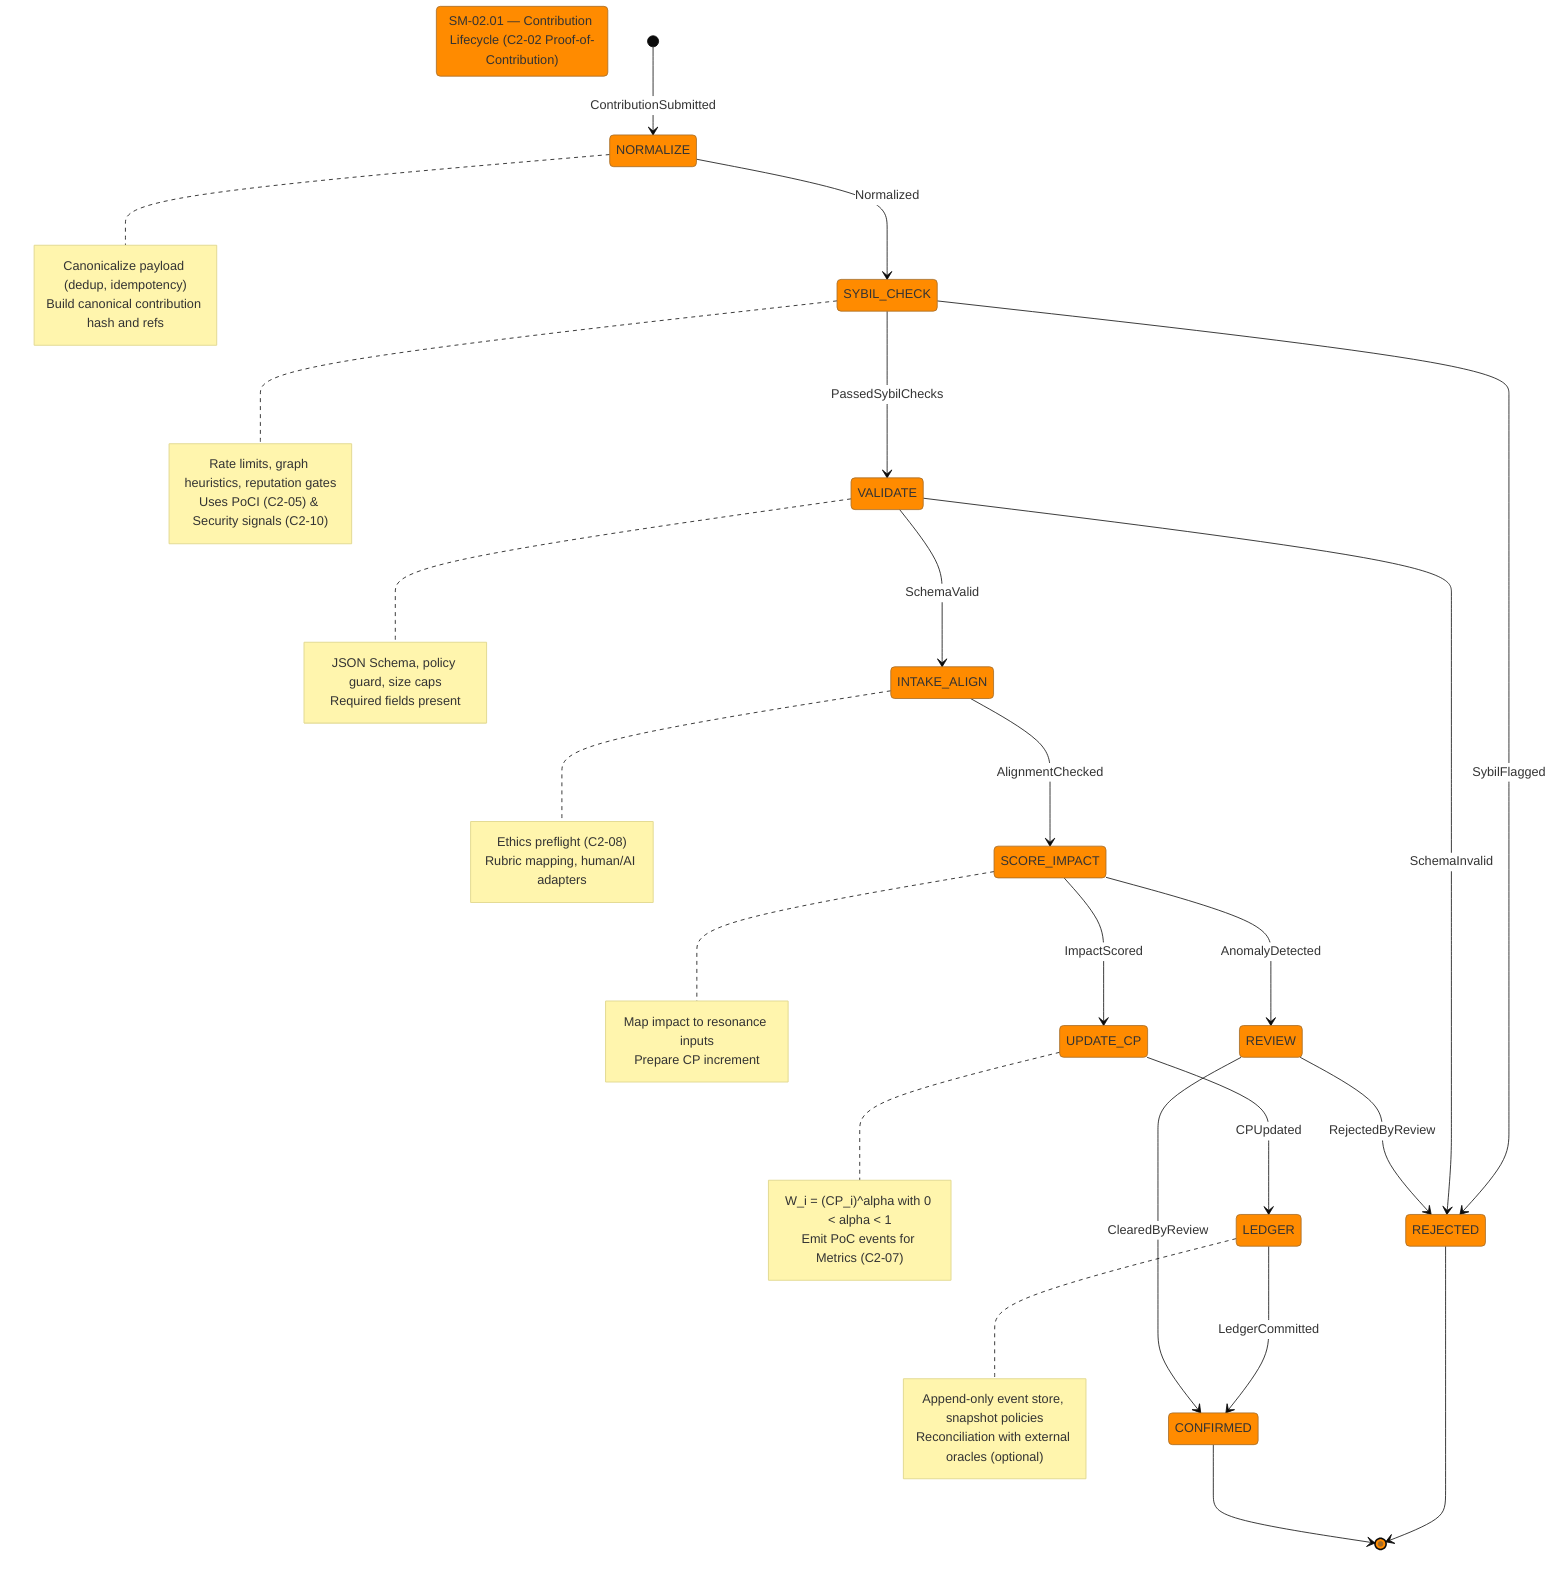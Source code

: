 %%{init: {'theme':'base','themeVariables':{ 'primaryColor':'#ff8b00','edgeLabelBackground':'#ffffff','tertiaryColor':'#fef3c7'}}}%%
stateDiagram-v2
title: SM-02.01 — Contribution Lifecycle (C2-02 Proof-of-Contribution)

[*] --> NORMALIZE : ContributionSubmitted
note right of NORMALIZE
  Canonicalize payload (dedup, idempotency)
  Build canonical contribution hash and refs
end note

NORMALIZE --> SYBIL_CHECK : Normalized
note right of SYBIL_CHECK
  Rate limits, graph heuristics, reputation gates
  Uses PoCI (C2-05) & Security signals (C2-10)
end note

SYBIL_CHECK --> REJECTED : SybilFlagged
SYBIL_CHECK --> VALIDATE : PassedSybilChecks

VALIDATE --> INTAKE_ALIGN : SchemaValid
VALIDATE --> REJECTED : SchemaInvalid
note right of VALIDATE
  JSON Schema, policy guard, size caps
  Required fields present
end note

INTAKE_ALIGN --> SCORE_IMPACT : AlignmentChecked
note right of INTAKE_ALIGN
  Ethics preflight (C2-08)
  Rubric mapping, human/AI adapters
end note

SCORE_IMPACT --> UPDATE_CP : ImpactScored
note right of SCORE_IMPACT
  Map impact to resonance inputs
  Prepare CP increment
end note

UPDATE_CP --> LEDGER : CPUpdated
note right of UPDATE_CP
  W_i = (CP_i)^alpha with 0 < alpha < 1
  Emit PoC events for Metrics (C2-07)
end note

LEDGER --> CONFIRMED : LedgerCommitted
note right of LEDGER
  Append-only event store, snapshot policies
  Reconciliation with external oracles (optional)
end note

%% ---- Exceptions & reviews ----
SCORE_IMPACT --> REVIEW : AnomalyDetected
REVIEW --> CONFIRMED : ClearedByReview
REVIEW --> REJECTED : RejectedByReview

REJECTED --> [*]
CONFIRMED --> [*]

%% =========== Styling ===========
classDef core fill:#ff8b00,stroke:#333,color:#fff,font-weight:bold;
class NORMALIZE,SYBIL_CHECK,VALIDATE,INTAKE_ALIGN,SCORE_IMPACT,UPDATE_CP,LEDGER,REVIEW,REJECTED,CONFIRMED core;